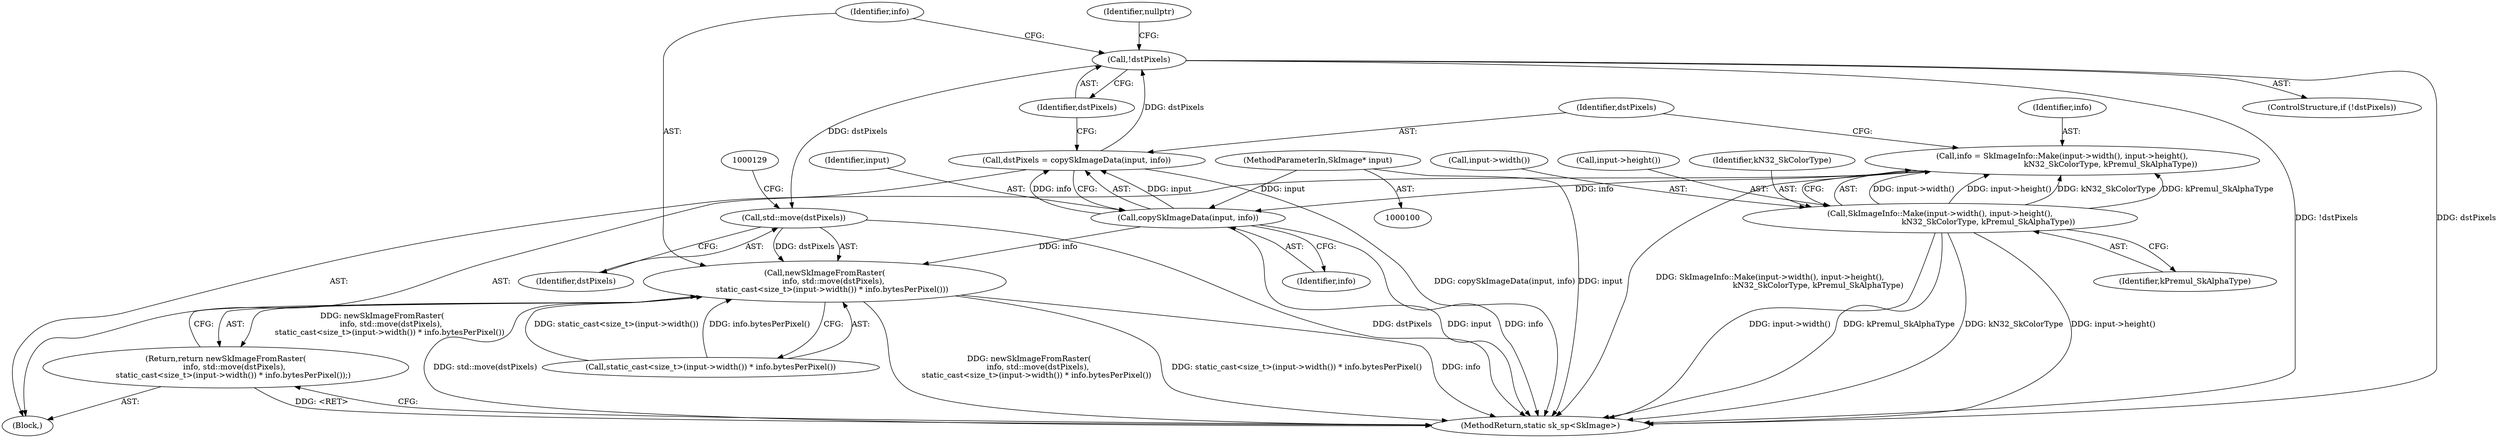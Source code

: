 digraph "0_Chrome_d59a4441697f6253e7dc3f7ae5caad6e5fd2c778_8@API" {
"1000125" [label="(Call,std::move(dstPixels))"];
"1000118" [label="(Call,!dstPixels)"];
"1000112" [label="(Call,dstPixels = copySkImageData(input, info))"];
"1000114" [label="(Call,copySkImageData(input, info))"];
"1000101" [label="(MethodParameterIn,SkImage* input)"];
"1000104" [label="(Call,info = SkImageInfo::Make(input->width(), input->height(),\n                                       kN32_SkColorType, kPremul_SkAlphaType))"];
"1000106" [label="(Call,SkImageInfo::Make(input->width(), input->height(),\n                                       kN32_SkColorType, kPremul_SkAlphaType))"];
"1000123" [label="(Call,newSkImageFromRaster(\n       info, std::move(dstPixels),\n      static_cast<size_t>(input->width()) * info.bytesPerPixel()))"];
"1000122" [label="(Return,return newSkImageFromRaster(\n       info, std::move(dstPixels),\n      static_cast<size_t>(input->width()) * info.bytesPerPixel());)"];
"1000114" [label="(Call,copySkImageData(input, info))"];
"1000123" [label="(Call,newSkImageFromRaster(\n       info, std::move(dstPixels),\n      static_cast<size_t>(input->width()) * info.bytesPerPixel()))"];
"1000113" [label="(Identifier,dstPixels)"];
"1000125" [label="(Call,std::move(dstPixels))"];
"1000117" [label="(ControlStructure,if (!dstPixels))"];
"1000104" [label="(Call,info = SkImageInfo::Make(input->width(), input->height(),\n                                       kN32_SkColorType, kPremul_SkAlphaType))"];
"1000107" [label="(Call,input->width())"];
"1000116" [label="(Identifier,info)"];
"1000132" [label="(MethodReturn,static sk_sp<SkImage>)"];
"1000101" [label="(MethodParameterIn,SkImage* input)"];
"1000127" [label="(Call,static_cast<size_t>(input->width()) * info.bytesPerPixel())"];
"1000115" [label="(Identifier,input)"];
"1000124" [label="(Identifier,info)"];
"1000112" [label="(Call,dstPixels = copySkImageData(input, info))"];
"1000110" [label="(Identifier,kPremul_SkAlphaType)"];
"1000118" [label="(Call,!dstPixels)"];
"1000108" [label="(Call,input->height())"];
"1000121" [label="(Identifier,nullptr)"];
"1000119" [label="(Identifier,dstPixels)"];
"1000122" [label="(Return,return newSkImageFromRaster(\n       info, std::move(dstPixels),\n      static_cast<size_t>(input->width()) * info.bytesPerPixel());)"];
"1000126" [label="(Identifier,dstPixels)"];
"1000105" [label="(Identifier,info)"];
"1000109" [label="(Identifier,kN32_SkColorType)"];
"1000106" [label="(Call,SkImageInfo::Make(input->width(), input->height(),\n                                       kN32_SkColorType, kPremul_SkAlphaType))"];
"1000102" [label="(Block,)"];
"1000125" -> "1000123"  [label="AST: "];
"1000125" -> "1000126"  [label="CFG: "];
"1000126" -> "1000125"  [label="AST: "];
"1000129" -> "1000125"  [label="CFG: "];
"1000125" -> "1000132"  [label="DDG: dstPixels"];
"1000125" -> "1000123"  [label="DDG: dstPixels"];
"1000118" -> "1000125"  [label="DDG: dstPixels"];
"1000118" -> "1000117"  [label="AST: "];
"1000118" -> "1000119"  [label="CFG: "];
"1000119" -> "1000118"  [label="AST: "];
"1000121" -> "1000118"  [label="CFG: "];
"1000124" -> "1000118"  [label="CFG: "];
"1000118" -> "1000132"  [label="DDG: !dstPixels"];
"1000118" -> "1000132"  [label="DDG: dstPixels"];
"1000112" -> "1000118"  [label="DDG: dstPixels"];
"1000112" -> "1000102"  [label="AST: "];
"1000112" -> "1000114"  [label="CFG: "];
"1000113" -> "1000112"  [label="AST: "];
"1000114" -> "1000112"  [label="AST: "];
"1000119" -> "1000112"  [label="CFG: "];
"1000112" -> "1000132"  [label="DDG: copySkImageData(input, info)"];
"1000114" -> "1000112"  [label="DDG: input"];
"1000114" -> "1000112"  [label="DDG: info"];
"1000114" -> "1000116"  [label="CFG: "];
"1000115" -> "1000114"  [label="AST: "];
"1000116" -> "1000114"  [label="AST: "];
"1000114" -> "1000132"  [label="DDG: input"];
"1000114" -> "1000132"  [label="DDG: info"];
"1000101" -> "1000114"  [label="DDG: input"];
"1000104" -> "1000114"  [label="DDG: info"];
"1000114" -> "1000123"  [label="DDG: info"];
"1000101" -> "1000100"  [label="AST: "];
"1000101" -> "1000132"  [label="DDG: input"];
"1000104" -> "1000102"  [label="AST: "];
"1000104" -> "1000106"  [label="CFG: "];
"1000105" -> "1000104"  [label="AST: "];
"1000106" -> "1000104"  [label="AST: "];
"1000113" -> "1000104"  [label="CFG: "];
"1000104" -> "1000132"  [label="DDG: SkImageInfo::Make(input->width(), input->height(),\n                                       kN32_SkColorType, kPremul_SkAlphaType)"];
"1000106" -> "1000104"  [label="DDG: input->width()"];
"1000106" -> "1000104"  [label="DDG: input->height()"];
"1000106" -> "1000104"  [label="DDG: kN32_SkColorType"];
"1000106" -> "1000104"  [label="DDG: kPremul_SkAlphaType"];
"1000106" -> "1000110"  [label="CFG: "];
"1000107" -> "1000106"  [label="AST: "];
"1000108" -> "1000106"  [label="AST: "];
"1000109" -> "1000106"  [label="AST: "];
"1000110" -> "1000106"  [label="AST: "];
"1000106" -> "1000132"  [label="DDG: input->height()"];
"1000106" -> "1000132"  [label="DDG: input->width()"];
"1000106" -> "1000132"  [label="DDG: kPremul_SkAlphaType"];
"1000106" -> "1000132"  [label="DDG: kN32_SkColorType"];
"1000123" -> "1000122"  [label="AST: "];
"1000123" -> "1000127"  [label="CFG: "];
"1000124" -> "1000123"  [label="AST: "];
"1000127" -> "1000123"  [label="AST: "];
"1000122" -> "1000123"  [label="CFG: "];
"1000123" -> "1000132"  [label="DDG: std::move(dstPixels)"];
"1000123" -> "1000132"  [label="DDG: newSkImageFromRaster(\n       info, std::move(dstPixels),\n      static_cast<size_t>(input->width()) * info.bytesPerPixel())"];
"1000123" -> "1000132"  [label="DDG: static_cast<size_t>(input->width()) * info.bytesPerPixel()"];
"1000123" -> "1000132"  [label="DDG: info"];
"1000123" -> "1000122"  [label="DDG: newSkImageFromRaster(\n       info, std::move(dstPixels),\n      static_cast<size_t>(input->width()) * info.bytesPerPixel())"];
"1000127" -> "1000123"  [label="DDG: static_cast<size_t>(input->width())"];
"1000127" -> "1000123"  [label="DDG: info.bytesPerPixel()"];
"1000122" -> "1000102"  [label="AST: "];
"1000132" -> "1000122"  [label="CFG: "];
"1000122" -> "1000132"  [label="DDG: <RET>"];
}
